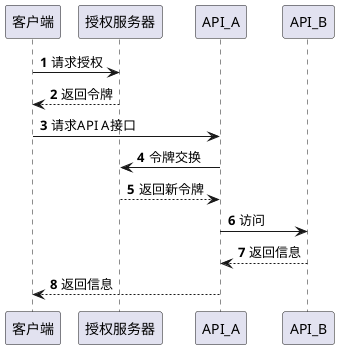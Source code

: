 @startuml
'https://plantuml.com/sequence-diagram

autonumber

客户端 -> 授权服务器: 请求授权
客户端 <-- 授权服务器: 返回令牌
客户端 -> API_A: 请求API A接口
API_A -> 授权服务器: 令牌交换
API_A <-- 授权服务器: 返回新令牌
API_A -> API_B: 访问
API_A <-- API_B: 返回信息
客户端 <-- API_A: 返回信息

@enduml